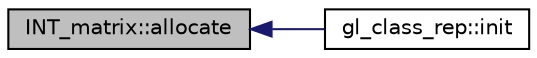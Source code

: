 digraph "INT_matrix::allocate"
{
  edge [fontname="Helvetica",fontsize="10",labelfontname="Helvetica",labelfontsize="10"];
  node [fontname="Helvetica",fontsize="10",shape=record];
  rankdir="LR";
  Node8 [label="INT_matrix::allocate",height=0.2,width=0.4,color="black", fillcolor="grey75", style="filled", fontcolor="black"];
  Node8 -> Node9 [dir="back",color="midnightblue",fontsize="10",style="solid",fontname="Helvetica"];
  Node9 [label="gl_class_rep::init",height=0.2,width=0.4,color="black", fillcolor="white", style="filled",URL="$d9/d5d/classgl__class__rep.html#a4702a1e8737629277afbd2f7cb083850"];
}
